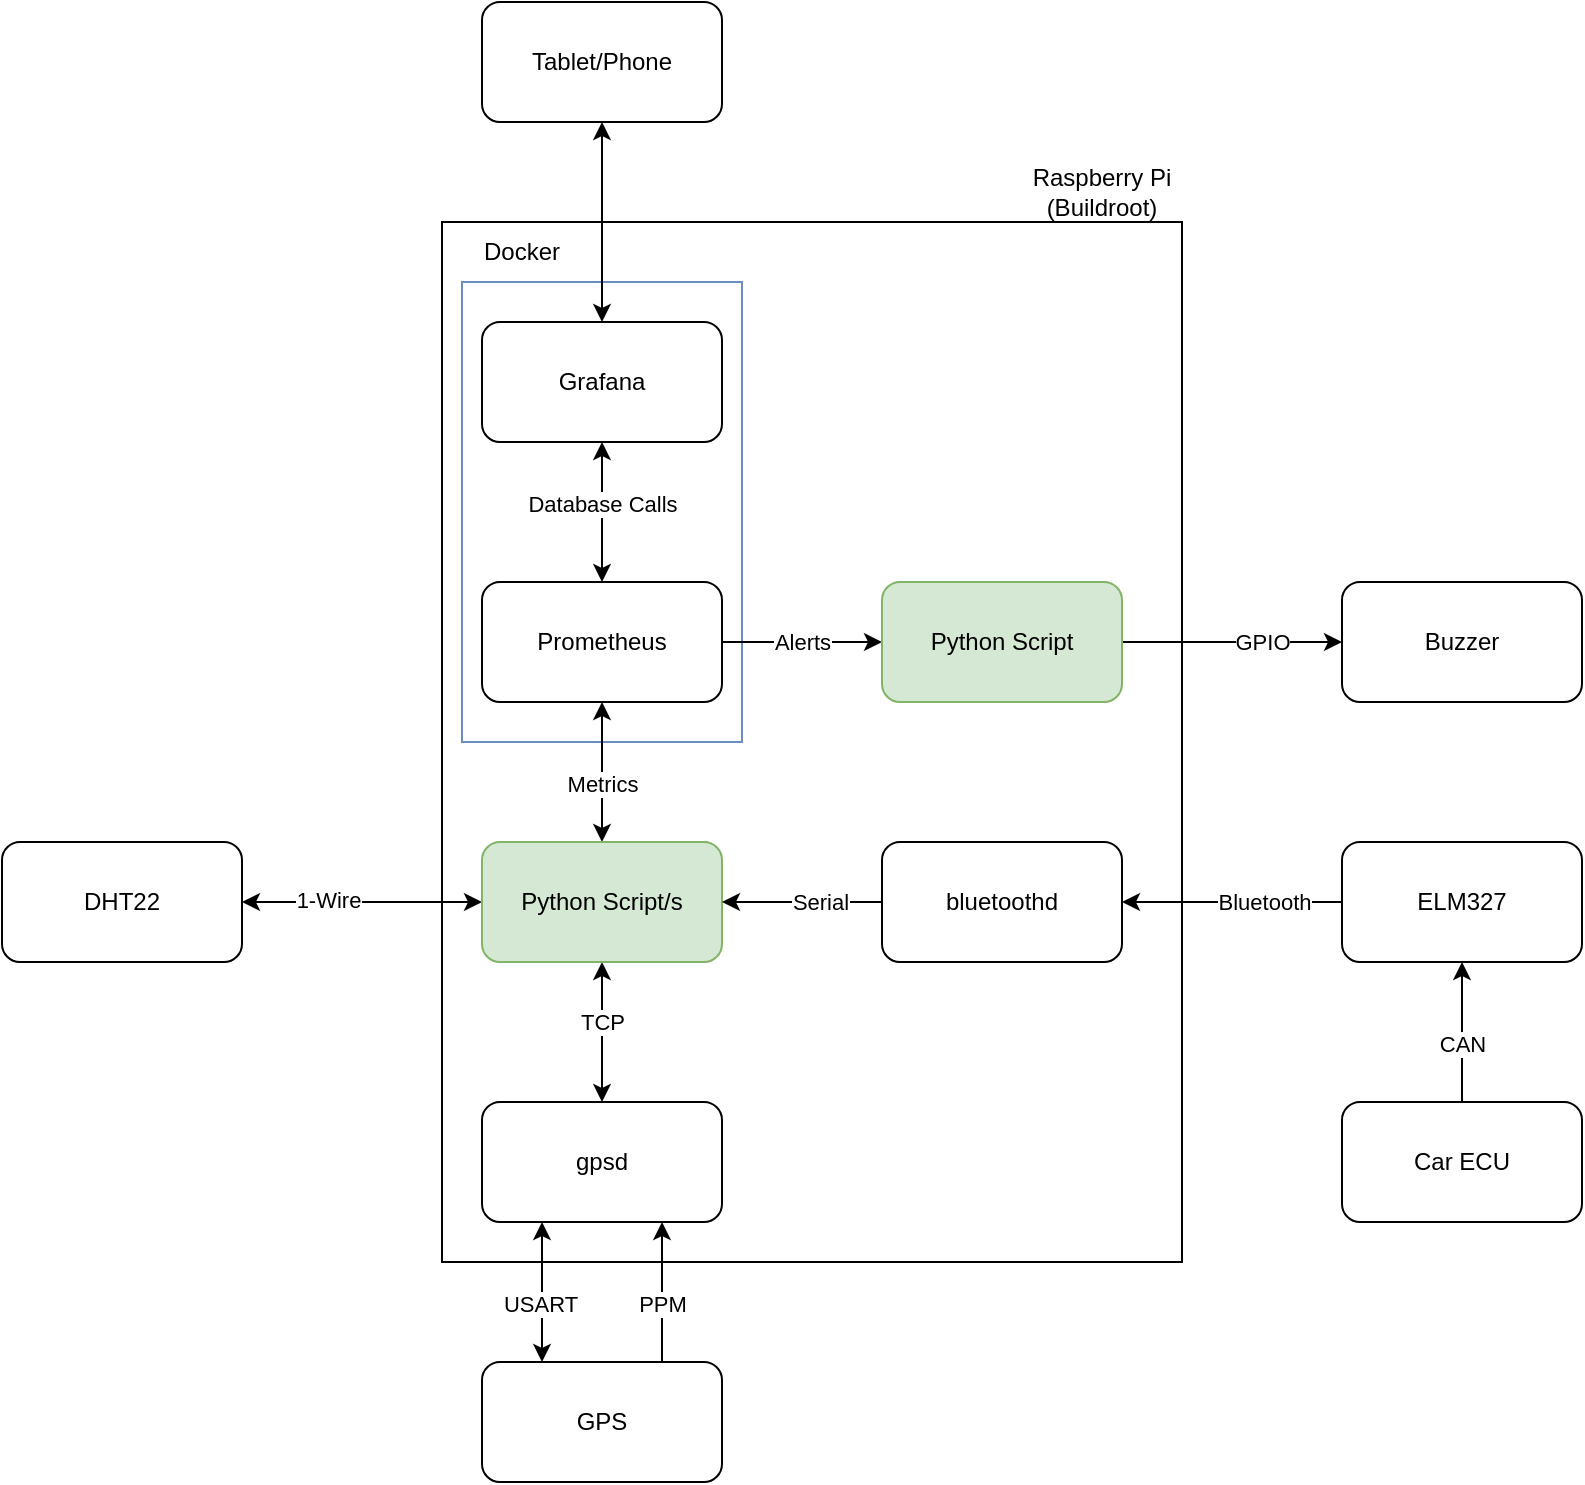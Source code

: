 <mxfile version="21.1.8" type="device">
  <diagram name="Page-1" id="EFu2haX0I3rdo8B5hOZB">
    <mxGraphModel dx="1291" dy="2062" grid="1" gridSize="10" guides="1" tooltips="1" connect="1" arrows="1" fold="1" page="1" pageScale="1" pageWidth="850" pageHeight="1100" math="0" shadow="0">
      <root>
        <mxCell id="0" />
        <mxCell id="1" parent="0" />
        <mxCell id="bTRgGLvfdok1zWAiRSoO-21" value="" style="rounded=0;whiteSpace=wrap;html=1;fillColor=none;" parent="1" vertex="1">
          <mxGeometry x="340" y="90" width="370" height="520" as="geometry" />
        </mxCell>
        <mxCell id="JAYblp-57Nygz3M7Nppi-1" value="" style="rounded=0;whiteSpace=wrap;html=1;fillColor=none;strokeColor=#6c8ebf;" vertex="1" parent="1">
          <mxGeometry x="350" y="120" width="140" height="230" as="geometry" />
        </mxCell>
        <mxCell id="bTRgGLvfdok1zWAiRSoO-7" style="edgeStyle=orthogonalEdgeStyle;rounded=0;orthogonalLoop=1;jettySize=auto;html=1;exitX=0.5;exitY=1;exitDx=0;exitDy=0;entryX=0.5;entryY=0;entryDx=0;entryDy=0;startArrow=classic;startFill=1;" parent="1" source="bTRgGLvfdok1zWAiRSoO-1" target="bTRgGLvfdok1zWAiRSoO-5" edge="1">
          <mxGeometry relative="1" as="geometry" />
        </mxCell>
        <mxCell id="bTRgGLvfdok1zWAiRSoO-8" value="Metrics" style="edgeLabel;html=1;align=center;verticalAlign=middle;resizable=0;points=[];" parent="bTRgGLvfdok1zWAiRSoO-7" vertex="1" connectable="0">
          <mxGeometry x="-0.215" y="-3" relative="1" as="geometry">
            <mxPoint x="3" y="13" as="offset" />
          </mxGeometry>
        </mxCell>
        <mxCell id="bTRgGLvfdok1zWAiRSoO-72" style="edgeStyle=orthogonalEdgeStyle;rounded=0;orthogonalLoop=1;jettySize=auto;html=1;exitX=1;exitY=0.5;exitDx=0;exitDy=0;entryX=0;entryY=0.5;entryDx=0;entryDy=0;" parent="1" source="bTRgGLvfdok1zWAiRSoO-1" target="bTRgGLvfdok1zWAiRSoO-71" edge="1">
          <mxGeometry relative="1" as="geometry" />
        </mxCell>
        <mxCell id="bTRgGLvfdok1zWAiRSoO-73" value="Alerts" style="edgeLabel;html=1;align=center;verticalAlign=middle;resizable=0;points=[];" parent="bTRgGLvfdok1zWAiRSoO-72" vertex="1" connectable="0">
          <mxGeometry x="0.246" relative="1" as="geometry">
            <mxPoint x="-10" as="offset" />
          </mxGeometry>
        </mxCell>
        <mxCell id="bTRgGLvfdok1zWAiRSoO-1" value="Prometheus" style="rounded=1;whiteSpace=wrap;html=1;" parent="1" vertex="1">
          <mxGeometry x="360" y="270" width="120" height="60" as="geometry" />
        </mxCell>
        <mxCell id="bTRgGLvfdok1zWAiRSoO-9" style="edgeStyle=orthogonalEdgeStyle;rounded=0;orthogonalLoop=1;jettySize=auto;html=1;exitX=0.5;exitY=1;exitDx=0;exitDy=0;entryX=0.5;entryY=0;entryDx=0;entryDy=0;startArrow=classic;startFill=1;" parent="1" source="bTRgGLvfdok1zWAiRSoO-2" target="bTRgGLvfdok1zWAiRSoO-1" edge="1">
          <mxGeometry relative="1" as="geometry" />
        </mxCell>
        <mxCell id="bTRgGLvfdok1zWAiRSoO-10" value="Database Calls" style="edgeLabel;html=1;align=center;verticalAlign=middle;resizable=0;points=[];" parent="bTRgGLvfdok1zWAiRSoO-9" vertex="1" connectable="0">
          <mxGeometry x="0.126" y="1" relative="1" as="geometry">
            <mxPoint x="-1" y="-9" as="offset" />
          </mxGeometry>
        </mxCell>
        <mxCell id="bTRgGLvfdok1zWAiRSoO-2" value="Grafana" style="rounded=1;whiteSpace=wrap;html=1;" parent="1" vertex="1">
          <mxGeometry x="360" y="140" width="120" height="60" as="geometry" />
        </mxCell>
        <mxCell id="bTRgGLvfdok1zWAiRSoO-12" style="edgeStyle=orthogonalEdgeStyle;rounded=0;orthogonalLoop=1;jettySize=auto;html=1;entryX=0.25;entryY=0;entryDx=0;entryDy=0;endArrow=classic;endFill=1;startArrow=classic;startFill=1;exitX=0.25;exitY=1;exitDx=0;exitDy=0;" parent="1" source="bTRgGLvfdok1zWAiRSoO-32" target="bTRgGLvfdok1zWAiRSoO-11" edge="1">
          <mxGeometry relative="1" as="geometry">
            <mxPoint x="425" y="630" as="sourcePoint" />
          </mxGeometry>
        </mxCell>
        <mxCell id="bTRgGLvfdok1zWAiRSoO-31" value="USART" style="edgeLabel;html=1;align=center;verticalAlign=middle;resizable=0;points=[];" parent="bTRgGLvfdok1zWAiRSoO-12" vertex="1" connectable="0">
          <mxGeometry x="0.162" y="-1" relative="1" as="geometry">
            <mxPoint as="offset" />
          </mxGeometry>
        </mxCell>
        <mxCell id="bTRgGLvfdok1zWAiRSoO-29" style="edgeStyle=orthogonalEdgeStyle;rounded=0;orthogonalLoop=1;jettySize=auto;html=1;exitX=0;exitY=0.5;exitDx=0;exitDy=0;entryX=1;entryY=0.5;entryDx=0;entryDy=0;startArrow=classic;startFill=1;" parent="1" source="bTRgGLvfdok1zWAiRSoO-5" target="bTRgGLvfdok1zWAiRSoO-26" edge="1">
          <mxGeometry relative="1" as="geometry" />
        </mxCell>
        <mxCell id="bTRgGLvfdok1zWAiRSoO-30" value="1-Wire" style="edgeLabel;html=1;align=center;verticalAlign=middle;resizable=0;points=[];" parent="bTRgGLvfdok1zWAiRSoO-29" vertex="1" connectable="0">
          <mxGeometry x="0.293" y="-1" relative="1" as="geometry">
            <mxPoint as="offset" />
          </mxGeometry>
        </mxCell>
        <mxCell id="bTRgGLvfdok1zWAiRSoO-34" style="edgeStyle=orthogonalEdgeStyle;rounded=0;orthogonalLoop=1;jettySize=auto;html=1;exitX=0.5;exitY=1;exitDx=0;exitDy=0;startArrow=classic;startFill=1;" parent="1" source="bTRgGLvfdok1zWAiRSoO-5" target="bTRgGLvfdok1zWAiRSoO-32" edge="1">
          <mxGeometry relative="1" as="geometry" />
        </mxCell>
        <mxCell id="bTRgGLvfdok1zWAiRSoO-35" value="TCP" style="edgeLabel;html=1;align=center;verticalAlign=middle;resizable=0;points=[];" parent="bTRgGLvfdok1zWAiRSoO-34" vertex="1" connectable="0">
          <mxGeometry x="-0.295" y="1" relative="1" as="geometry">
            <mxPoint x="-1" y="5" as="offset" />
          </mxGeometry>
        </mxCell>
        <mxCell id="bTRgGLvfdok1zWAiRSoO-5" value="Python Script/s" style="rounded=1;whiteSpace=wrap;html=1;fillColor=#d5e8d4;strokeColor=#82b366;" parent="1" vertex="1">
          <mxGeometry x="360" y="400" width="120" height="60" as="geometry" />
        </mxCell>
        <mxCell id="bTRgGLvfdok1zWAiRSoO-42" style="edgeStyle=orthogonalEdgeStyle;rounded=0;orthogonalLoop=1;jettySize=auto;html=1;exitX=0.75;exitY=0;exitDx=0;exitDy=0;entryX=0.75;entryY=1;entryDx=0;entryDy=0;" parent="1" source="bTRgGLvfdok1zWAiRSoO-11" target="bTRgGLvfdok1zWAiRSoO-32" edge="1">
          <mxGeometry relative="1" as="geometry" />
        </mxCell>
        <mxCell id="bTRgGLvfdok1zWAiRSoO-43" value="PPM" style="edgeLabel;html=1;align=center;verticalAlign=middle;resizable=0;points=[];" parent="bTRgGLvfdok1zWAiRSoO-42" vertex="1" connectable="0">
          <mxGeometry x="-0.173" relative="1" as="geometry">
            <mxPoint as="offset" />
          </mxGeometry>
        </mxCell>
        <mxCell id="bTRgGLvfdok1zWAiRSoO-11" value="GPS" style="rounded=1;whiteSpace=wrap;html=1;" parent="1" vertex="1">
          <mxGeometry x="360" y="660" width="120" height="60" as="geometry" />
        </mxCell>
        <mxCell id="bTRgGLvfdok1zWAiRSoO-18" style="edgeStyle=orthogonalEdgeStyle;rounded=0;orthogonalLoop=1;jettySize=auto;html=1;exitX=0;exitY=0.5;exitDx=0;exitDy=0;entryX=1;entryY=0.5;entryDx=0;entryDy=0;" parent="1" source="bTRgGLvfdok1zWAiRSoO-14" target="bTRgGLvfdok1zWAiRSoO-38" edge="1">
          <mxGeometry relative="1" as="geometry">
            <mxPoint x="680" y="430" as="targetPoint" />
          </mxGeometry>
        </mxCell>
        <mxCell id="bTRgGLvfdok1zWAiRSoO-20" value="Bluetooth" style="edgeLabel;html=1;align=center;verticalAlign=middle;resizable=0;points=[];" parent="bTRgGLvfdok1zWAiRSoO-18" vertex="1" connectable="0">
          <mxGeometry x="-0.139" y="-2" relative="1" as="geometry">
            <mxPoint x="8" y="2" as="offset" />
          </mxGeometry>
        </mxCell>
        <mxCell id="bTRgGLvfdok1zWAiRSoO-14" value="ELM327" style="rounded=1;whiteSpace=wrap;html=1;" parent="1" vertex="1">
          <mxGeometry x="790" y="400" width="120" height="60" as="geometry" />
        </mxCell>
        <mxCell id="bTRgGLvfdok1zWAiRSoO-17" style="edgeStyle=orthogonalEdgeStyle;rounded=0;orthogonalLoop=1;jettySize=auto;html=1;exitX=0.5;exitY=0;exitDx=0;exitDy=0;entryX=0.5;entryY=1;entryDx=0;entryDy=0;" parent="1" source="bTRgGLvfdok1zWAiRSoO-15" target="bTRgGLvfdok1zWAiRSoO-14" edge="1">
          <mxGeometry relative="1" as="geometry">
            <Array as="points">
              <mxPoint x="850" y="540" />
              <mxPoint x="850" y="540" />
            </Array>
          </mxGeometry>
        </mxCell>
        <mxCell id="bTRgGLvfdok1zWAiRSoO-19" value="CAN" style="edgeLabel;html=1;align=center;verticalAlign=middle;resizable=0;points=[];" parent="bTRgGLvfdok1zWAiRSoO-17" vertex="1" connectable="0">
          <mxGeometry x="0.257" relative="1" as="geometry">
            <mxPoint y="7" as="offset" />
          </mxGeometry>
        </mxCell>
        <mxCell id="bTRgGLvfdok1zWAiRSoO-15" value="Car ECU" style="rounded=1;whiteSpace=wrap;html=1;" parent="1" vertex="1">
          <mxGeometry x="790" y="530" width="120" height="60" as="geometry" />
        </mxCell>
        <mxCell id="bTRgGLvfdok1zWAiRSoO-22" value="&lt;div&gt;Raspberry Pi&lt;/div&gt;&lt;div&gt;(Buildroot)&lt;br&gt;&lt;/div&gt;" style="text;html=1;strokeColor=none;fillColor=none;align=center;verticalAlign=middle;whiteSpace=wrap;rounded=0;" parent="1" vertex="1">
          <mxGeometry x="630" y="60" width="80" height="30" as="geometry" />
        </mxCell>
        <mxCell id="bTRgGLvfdok1zWAiRSoO-23" value="Tablet/Phone" style="rounded=1;whiteSpace=wrap;html=1;" parent="1" vertex="1">
          <mxGeometry x="360" y="-20" width="120" height="60" as="geometry" />
        </mxCell>
        <mxCell id="bTRgGLvfdok1zWAiRSoO-26" value="DHT22" style="rounded=1;whiteSpace=wrap;html=1;" parent="1" vertex="1">
          <mxGeometry x="120" y="400" width="120" height="60" as="geometry" />
        </mxCell>
        <mxCell id="bTRgGLvfdok1zWAiRSoO-32" value="gpsd" style="rounded=1;whiteSpace=wrap;html=1;" parent="1" vertex="1">
          <mxGeometry x="360" y="530" width="120" height="60" as="geometry" />
        </mxCell>
        <mxCell id="bTRgGLvfdok1zWAiRSoO-39" style="edgeStyle=orthogonalEdgeStyle;rounded=0;orthogonalLoop=1;jettySize=auto;html=1;exitX=0;exitY=0.5;exitDx=0;exitDy=0;entryX=1;entryY=0.5;entryDx=0;entryDy=0;" parent="1" source="bTRgGLvfdok1zWAiRSoO-38" target="bTRgGLvfdok1zWAiRSoO-5" edge="1">
          <mxGeometry relative="1" as="geometry" />
        </mxCell>
        <mxCell id="bTRgGLvfdok1zWAiRSoO-44" value="Serial" style="edgeLabel;html=1;align=center;verticalAlign=middle;resizable=0;points=[];" parent="bTRgGLvfdok1zWAiRSoO-39" vertex="1" connectable="0">
          <mxGeometry x="0.247" y="-2" relative="1" as="geometry">
            <mxPoint x="19" y="2" as="offset" />
          </mxGeometry>
        </mxCell>
        <mxCell id="bTRgGLvfdok1zWAiRSoO-38" value="bluetoothd" style="rounded=1;whiteSpace=wrap;html=1;" parent="1" vertex="1">
          <mxGeometry x="560" y="400" width="120" height="60" as="geometry" />
        </mxCell>
        <mxCell id="bTRgGLvfdok1zWAiRSoO-60" style="edgeStyle=orthogonalEdgeStyle;rounded=0;orthogonalLoop=1;jettySize=auto;html=1;exitX=0.5;exitY=0;exitDx=0;exitDy=0;entryX=0.5;entryY=1;entryDx=0;entryDy=0;startArrow=classic;startFill=1;" parent="1" source="bTRgGLvfdok1zWAiRSoO-2" target="bTRgGLvfdok1zWAiRSoO-23" edge="1">
          <mxGeometry relative="1" as="geometry">
            <mxPoint x="470" y="-80" as="sourcePoint" />
          </mxGeometry>
        </mxCell>
        <mxCell id="bTRgGLvfdok1zWAiRSoO-75" style="edgeStyle=orthogonalEdgeStyle;rounded=0;orthogonalLoop=1;jettySize=auto;html=1;exitX=1;exitY=0.5;exitDx=0;exitDy=0;" parent="1" source="bTRgGLvfdok1zWAiRSoO-71" target="bTRgGLvfdok1zWAiRSoO-74" edge="1">
          <mxGeometry relative="1" as="geometry" />
        </mxCell>
        <mxCell id="bTRgGLvfdok1zWAiRSoO-76" value="GPIO" style="edgeLabel;html=1;align=center;verticalAlign=middle;resizable=0;points=[];" parent="bTRgGLvfdok1zWAiRSoO-75" vertex="1" connectable="0">
          <mxGeometry x="0.345" y="3" relative="1" as="geometry">
            <mxPoint x="-4" y="3" as="offset" />
          </mxGeometry>
        </mxCell>
        <mxCell id="bTRgGLvfdok1zWAiRSoO-71" value="Python Script" style="rounded=1;whiteSpace=wrap;html=1;fillColor=#d5e8d4;strokeColor=#82b366;" parent="1" vertex="1">
          <mxGeometry x="560" y="270" width="120" height="60" as="geometry" />
        </mxCell>
        <mxCell id="bTRgGLvfdok1zWAiRSoO-74" value="Buzzer" style="rounded=1;whiteSpace=wrap;html=1;" parent="1" vertex="1">
          <mxGeometry x="790" y="270" width="120" height="60" as="geometry" />
        </mxCell>
        <mxCell id="JAYblp-57Nygz3M7Nppi-4" value="Docker" style="text;html=1;align=center;verticalAlign=middle;whiteSpace=wrap;rounded=0;" vertex="1" parent="1">
          <mxGeometry x="350" y="90" width="60" height="30" as="geometry" />
        </mxCell>
      </root>
    </mxGraphModel>
  </diagram>
</mxfile>
